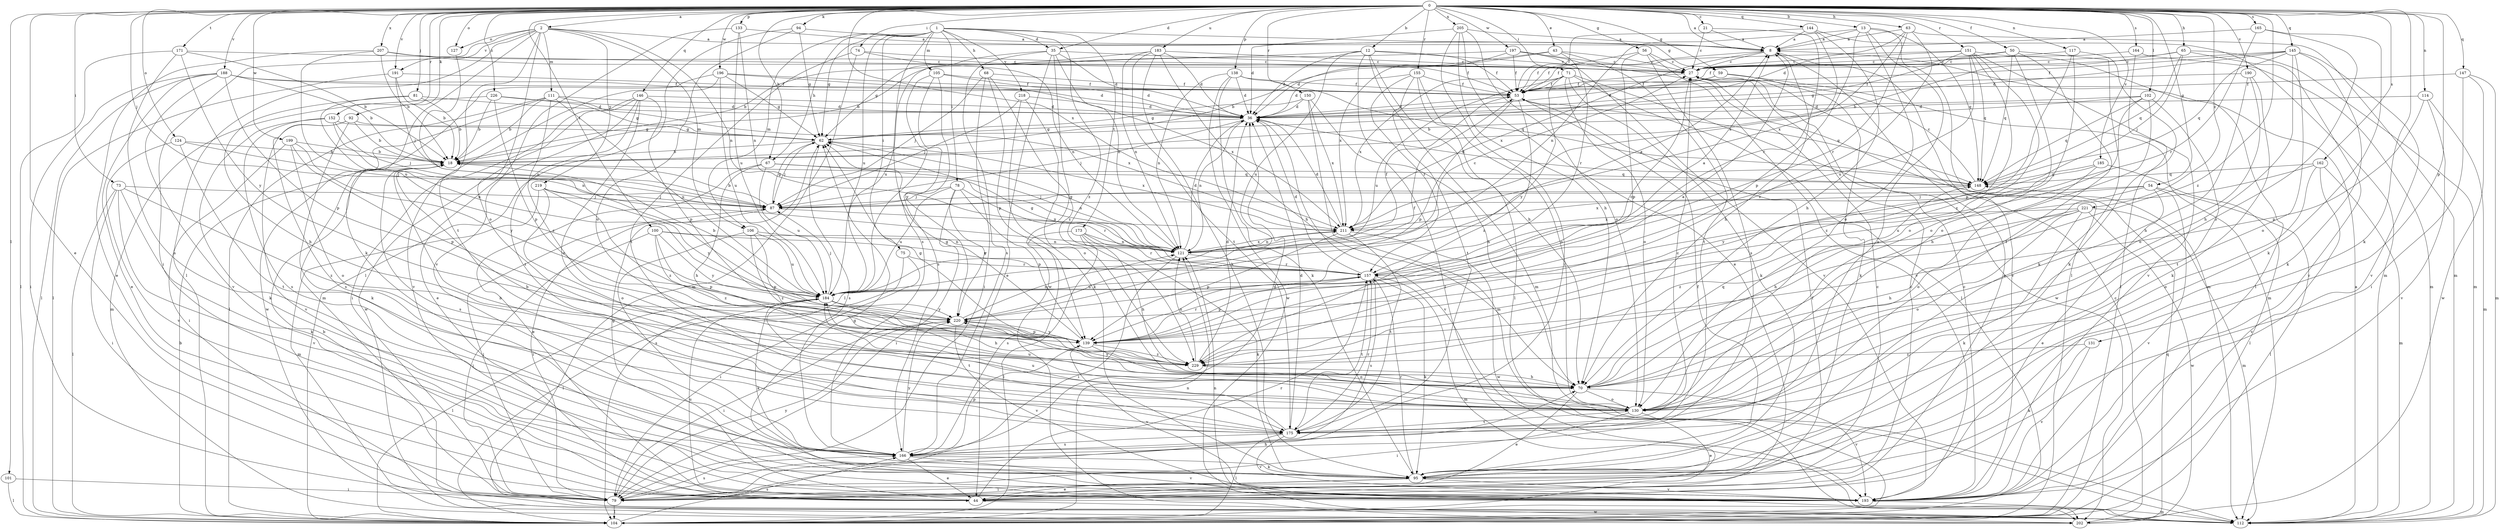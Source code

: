 strict digraph  {
0;
1;
2;
8;
12;
13;
18;
21;
27;
35;
36;
43;
44;
50;
53;
54;
56;
59;
62;
63;
65;
67;
68;
70;
71;
73;
74;
75;
78;
79;
81;
87;
92;
94;
95;
100;
101;
102;
104;
105;
106;
111;
112;
114;
117;
121;
124;
127;
130;
131;
133;
138;
139;
144;
145;
146;
147;
148;
150;
151;
152;
155;
157;
162;
164;
165;
166;
171;
173;
175;
183;
184;
185;
188;
190;
191;
193;
196;
197;
199;
202;
205;
207;
211;
218;
219;
220;
221;
226;
229;
0 -> 2  [label=a];
0 -> 8  [label=a];
0 -> 12  [label=b];
0 -> 13  [label=b];
0 -> 21  [label=c];
0 -> 35  [label=d];
0 -> 43  [label=e];
0 -> 44  [label=e];
0 -> 50  [label=f];
0 -> 54  [label=g];
0 -> 56  [label=g];
0 -> 59  [label=g];
0 -> 63  [label=h];
0 -> 65  [label=h];
0 -> 67  [label=h];
0 -> 71  [label=i];
0 -> 73  [label=i];
0 -> 74  [label=i];
0 -> 81  [label=j];
0 -> 87  [label=j];
0 -> 92  [label=k];
0 -> 94  [label=k];
0 -> 95  [label=k];
0 -> 100  [label=l];
0 -> 101  [label=l];
0 -> 102  [label=l];
0 -> 114  [label=n];
0 -> 117  [label=n];
0 -> 124  [label=o];
0 -> 127  [label=o];
0 -> 131  [label=p];
0 -> 133  [label=p];
0 -> 138  [label=p];
0 -> 144  [label=q];
0 -> 145  [label=q];
0 -> 146  [label=q];
0 -> 147  [label=q];
0 -> 150  [label=r];
0 -> 151  [label=r];
0 -> 152  [label=r];
0 -> 155  [label=r];
0 -> 162  [label=s];
0 -> 164  [label=s];
0 -> 165  [label=s];
0 -> 171  [label=t];
0 -> 183  [label=u];
0 -> 185  [label=v];
0 -> 188  [label=v];
0 -> 190  [label=v];
0 -> 191  [label=v];
0 -> 196  [label=w];
0 -> 197  [label=w];
0 -> 199  [label=w];
0 -> 205  [label=x];
0 -> 207  [label=x];
0 -> 211  [label=x];
0 -> 221  [label=z];
0 -> 226  [label=z];
0 -> 229  [label=z];
1 -> 35  [label=d];
1 -> 59  [label=g];
1 -> 62  [label=g];
1 -> 67  [label=h];
1 -> 68  [label=h];
1 -> 75  [label=i];
1 -> 78  [label=i];
1 -> 105  [label=m];
1 -> 106  [label=m];
1 -> 166  [label=s];
1 -> 173  [label=t];
1 -> 184  [label=u];
1 -> 218  [label=y];
1 -> 229  [label=z];
2 -> 8  [label=a];
2 -> 79  [label=i];
2 -> 95  [label=k];
2 -> 104  [label=l];
2 -> 106  [label=m];
2 -> 111  [label=m];
2 -> 121  [label=n];
2 -> 127  [label=o];
2 -> 130  [label=o];
2 -> 175  [label=t];
2 -> 191  [label=v];
2 -> 219  [label=y];
8 -> 27  [label=c];
8 -> 53  [label=f];
8 -> 70  [label=h];
8 -> 193  [label=v];
8 -> 211  [label=x];
12 -> 18  [label=b];
12 -> 27  [label=c];
12 -> 36  [label=d];
12 -> 53  [label=f];
12 -> 70  [label=h];
12 -> 104  [label=l];
12 -> 112  [label=m];
12 -> 184  [label=u];
13 -> 8  [label=a];
13 -> 104  [label=l];
13 -> 121  [label=n];
13 -> 130  [label=o];
13 -> 139  [label=p];
13 -> 148  [label=q];
13 -> 166  [label=s];
18 -> 148  [label=q];
18 -> 166  [label=s];
21 -> 8  [label=a];
21 -> 27  [label=c];
21 -> 157  [label=r];
27 -> 53  [label=f];
35 -> 27  [label=c];
35 -> 36  [label=d];
35 -> 44  [label=e];
35 -> 121  [label=n];
35 -> 166  [label=s];
35 -> 184  [label=u];
35 -> 202  [label=w];
36 -> 62  [label=g];
36 -> 87  [label=j];
36 -> 121  [label=n];
36 -> 193  [label=v];
43 -> 18  [label=b];
43 -> 27  [label=c];
43 -> 36  [label=d];
43 -> 157  [label=r];
43 -> 175  [label=t];
44 -> 8  [label=a];
44 -> 18  [label=b];
44 -> 27  [label=c];
44 -> 62  [label=g];
44 -> 157  [label=r];
44 -> 184  [label=u];
44 -> 202  [label=w];
50 -> 27  [label=c];
50 -> 53  [label=f];
50 -> 95  [label=k];
50 -> 130  [label=o];
50 -> 148  [label=q];
50 -> 175  [label=t];
53 -> 36  [label=d];
53 -> 139  [label=p];
53 -> 148  [label=q];
53 -> 229  [label=z];
54 -> 44  [label=e];
54 -> 70  [label=h];
54 -> 87  [label=j];
54 -> 104  [label=l];
54 -> 193  [label=v];
54 -> 211  [label=x];
56 -> 27  [label=c];
56 -> 53  [label=f];
56 -> 139  [label=p];
56 -> 166  [label=s];
56 -> 193  [label=v];
59 -> 36  [label=d];
59 -> 53  [label=f];
59 -> 95  [label=k];
59 -> 112  [label=m];
62 -> 18  [label=b];
62 -> 87  [label=j];
62 -> 166  [label=s];
62 -> 211  [label=x];
63 -> 8  [label=a];
63 -> 36  [label=d];
63 -> 112  [label=m];
63 -> 157  [label=r];
63 -> 211  [label=x];
63 -> 229  [label=z];
65 -> 18  [label=b];
65 -> 27  [label=c];
65 -> 87  [label=j];
65 -> 112  [label=m];
65 -> 148  [label=q];
65 -> 193  [label=v];
67 -> 44  [label=e];
67 -> 70  [label=h];
67 -> 121  [label=n];
67 -> 148  [label=q];
67 -> 184  [label=u];
68 -> 53  [label=f];
68 -> 79  [label=i];
68 -> 87  [label=j];
68 -> 139  [label=p];
68 -> 229  [label=z];
70 -> 44  [label=e];
70 -> 130  [label=o];
70 -> 148  [label=q];
70 -> 193  [label=v];
70 -> 220  [label=y];
71 -> 53  [label=f];
71 -> 95  [label=k];
71 -> 104  [label=l];
71 -> 130  [label=o];
71 -> 184  [label=u];
71 -> 202  [label=w];
71 -> 211  [label=x];
71 -> 220  [label=y];
73 -> 79  [label=i];
73 -> 87  [label=j];
73 -> 95  [label=k];
73 -> 104  [label=l];
73 -> 193  [label=v];
73 -> 229  [label=z];
74 -> 27  [label=c];
74 -> 112  [label=m];
74 -> 121  [label=n];
74 -> 175  [label=t];
75 -> 79  [label=i];
75 -> 104  [label=l];
75 -> 157  [label=r];
78 -> 79  [label=i];
78 -> 87  [label=j];
78 -> 139  [label=p];
78 -> 157  [label=r];
78 -> 184  [label=u];
78 -> 220  [label=y];
79 -> 27  [label=c];
79 -> 53  [label=f];
79 -> 70  [label=h];
79 -> 87  [label=j];
79 -> 104  [label=l];
79 -> 166  [label=s];
79 -> 220  [label=y];
81 -> 18  [label=b];
81 -> 36  [label=d];
81 -> 70  [label=h];
81 -> 184  [label=u];
87 -> 18  [label=b];
87 -> 62  [label=g];
87 -> 79  [label=i];
87 -> 211  [label=x];
92 -> 18  [label=b];
92 -> 62  [label=g];
92 -> 95  [label=k];
92 -> 166  [label=s];
92 -> 193  [label=v];
94 -> 8  [label=a];
94 -> 62  [label=g];
94 -> 104  [label=l];
94 -> 130  [label=o];
95 -> 44  [label=e];
95 -> 53  [label=f];
95 -> 79  [label=i];
95 -> 157  [label=r];
95 -> 193  [label=v];
100 -> 79  [label=i];
100 -> 121  [label=n];
100 -> 139  [label=p];
100 -> 157  [label=r];
100 -> 220  [label=y];
100 -> 229  [label=z];
101 -> 79  [label=i];
101 -> 104  [label=l];
102 -> 18  [label=b];
102 -> 36  [label=d];
102 -> 70  [label=h];
102 -> 148  [label=q];
102 -> 175  [label=t];
102 -> 229  [label=z];
104 -> 18  [label=b];
104 -> 121  [label=n];
104 -> 166  [label=s];
105 -> 36  [label=d];
105 -> 53  [label=f];
105 -> 104  [label=l];
105 -> 166  [label=s];
105 -> 220  [label=y];
106 -> 121  [label=n];
106 -> 139  [label=p];
106 -> 166  [label=s];
106 -> 184  [label=u];
106 -> 229  [label=z];
111 -> 18  [label=b];
111 -> 36  [label=d];
111 -> 104  [label=l];
111 -> 184  [label=u];
111 -> 202  [label=w];
111 -> 211  [label=x];
111 -> 229  [label=z];
112 -> 8  [label=a];
112 -> 121  [label=n];
114 -> 36  [label=d];
114 -> 112  [label=m];
114 -> 139  [label=p];
114 -> 193  [label=v];
117 -> 27  [label=c];
117 -> 95  [label=k];
117 -> 130  [label=o];
117 -> 139  [label=p];
121 -> 8  [label=a];
121 -> 27  [label=c];
121 -> 36  [label=d];
121 -> 53  [label=f];
121 -> 62  [label=g];
121 -> 79  [label=i];
121 -> 157  [label=r];
121 -> 211  [label=x];
124 -> 18  [label=b];
124 -> 87  [label=j];
124 -> 175  [label=t];
124 -> 193  [label=v];
127 -> 184  [label=u];
130 -> 18  [label=b];
130 -> 44  [label=e];
130 -> 79  [label=i];
130 -> 175  [label=t];
130 -> 184  [label=u];
131 -> 95  [label=k];
131 -> 193  [label=v];
131 -> 229  [label=z];
133 -> 8  [label=a];
133 -> 121  [label=n];
133 -> 184  [label=u];
133 -> 193  [label=v];
138 -> 36  [label=d];
138 -> 53  [label=f];
138 -> 95  [label=k];
138 -> 121  [label=n];
138 -> 148  [label=q];
138 -> 202  [label=w];
139 -> 8  [label=a];
139 -> 62  [label=g];
139 -> 130  [label=o];
139 -> 157  [label=r];
139 -> 193  [label=v];
139 -> 220  [label=y];
139 -> 229  [label=z];
144 -> 8  [label=a];
144 -> 53  [label=f];
144 -> 70  [label=h];
144 -> 112  [label=m];
144 -> 211  [label=x];
145 -> 27  [label=c];
145 -> 36  [label=d];
145 -> 53  [label=f];
145 -> 70  [label=h];
145 -> 95  [label=k];
145 -> 130  [label=o];
145 -> 148  [label=q];
145 -> 193  [label=v];
146 -> 36  [label=d];
146 -> 44  [label=e];
146 -> 79  [label=i];
146 -> 130  [label=o];
146 -> 139  [label=p];
146 -> 175  [label=t];
146 -> 202  [label=w];
147 -> 53  [label=f];
147 -> 79  [label=i];
147 -> 112  [label=m];
147 -> 202  [label=w];
148 -> 27  [label=c];
148 -> 36  [label=d];
148 -> 87  [label=j];
150 -> 36  [label=d];
150 -> 62  [label=g];
150 -> 70  [label=h];
150 -> 112  [label=m];
150 -> 211  [label=x];
151 -> 27  [label=c];
151 -> 53  [label=f];
151 -> 62  [label=g];
151 -> 104  [label=l];
151 -> 130  [label=o];
151 -> 148  [label=q];
151 -> 184  [label=u];
151 -> 193  [label=v];
151 -> 229  [label=z];
152 -> 62  [label=g];
152 -> 87  [label=j];
152 -> 95  [label=k];
152 -> 121  [label=n];
152 -> 166  [label=s];
155 -> 36  [label=d];
155 -> 53  [label=f];
155 -> 104  [label=l];
155 -> 130  [label=o];
155 -> 157  [label=r];
155 -> 175  [label=t];
157 -> 8  [label=a];
157 -> 36  [label=d];
157 -> 62  [label=g];
157 -> 95  [label=k];
157 -> 112  [label=m];
157 -> 139  [label=p];
157 -> 166  [label=s];
157 -> 175  [label=t];
157 -> 184  [label=u];
162 -> 112  [label=m];
162 -> 130  [label=o];
162 -> 148  [label=q];
162 -> 184  [label=u];
162 -> 193  [label=v];
164 -> 27  [label=c];
164 -> 104  [label=l];
164 -> 112  [label=m];
165 -> 8  [label=a];
165 -> 95  [label=k];
165 -> 130  [label=o];
165 -> 157  [label=r];
166 -> 36  [label=d];
166 -> 44  [label=e];
166 -> 95  [label=k];
166 -> 139  [label=p];
166 -> 193  [label=v];
166 -> 220  [label=y];
171 -> 18  [label=b];
171 -> 27  [label=c];
171 -> 104  [label=l];
171 -> 166  [label=s];
171 -> 220  [label=y];
173 -> 70  [label=h];
173 -> 95  [label=k];
173 -> 104  [label=l];
173 -> 121  [label=n];
173 -> 157  [label=r];
173 -> 166  [label=s];
175 -> 18  [label=b];
175 -> 27  [label=c];
175 -> 36  [label=d];
175 -> 104  [label=l];
175 -> 157  [label=r];
175 -> 166  [label=s];
175 -> 184  [label=u];
175 -> 193  [label=v];
183 -> 27  [label=c];
183 -> 36  [label=d];
183 -> 62  [label=g];
183 -> 70  [label=h];
183 -> 95  [label=k];
183 -> 121  [label=n];
183 -> 175  [label=t];
184 -> 18  [label=b];
184 -> 70  [label=h];
184 -> 87  [label=j];
184 -> 95  [label=k];
184 -> 104  [label=l];
184 -> 175  [label=t];
184 -> 220  [label=y];
185 -> 104  [label=l];
185 -> 130  [label=o];
185 -> 148  [label=q];
185 -> 220  [label=y];
188 -> 18  [label=b];
188 -> 36  [label=d];
188 -> 44  [label=e];
188 -> 53  [label=f];
188 -> 79  [label=i];
188 -> 104  [label=l];
188 -> 139  [label=p];
188 -> 193  [label=v];
190 -> 53  [label=f];
190 -> 70  [label=h];
190 -> 95  [label=k];
190 -> 130  [label=o];
191 -> 18  [label=b];
191 -> 53  [label=f];
191 -> 87  [label=j];
191 -> 104  [label=l];
193 -> 27  [label=c];
193 -> 62  [label=g];
193 -> 112  [label=m];
196 -> 53  [label=f];
196 -> 62  [label=g];
196 -> 112  [label=m];
196 -> 184  [label=u];
196 -> 193  [label=v];
196 -> 211  [label=x];
197 -> 18  [label=b];
197 -> 27  [label=c];
197 -> 53  [label=f];
197 -> 112  [label=m];
197 -> 193  [label=v];
197 -> 211  [label=x];
199 -> 18  [label=b];
199 -> 79  [label=i];
199 -> 130  [label=o];
199 -> 139  [label=p];
199 -> 220  [label=y];
202 -> 27  [label=c];
202 -> 148  [label=q];
205 -> 8  [label=a];
205 -> 36  [label=d];
205 -> 44  [label=e];
205 -> 70  [label=h];
205 -> 79  [label=i];
205 -> 130  [label=o];
207 -> 18  [label=b];
207 -> 27  [label=c];
207 -> 44  [label=e];
207 -> 53  [label=f];
207 -> 184  [label=u];
211 -> 36  [label=d];
211 -> 121  [label=n];
211 -> 139  [label=p];
211 -> 175  [label=t];
211 -> 202  [label=w];
218 -> 36  [label=d];
218 -> 87  [label=j];
218 -> 95  [label=k];
218 -> 130  [label=o];
219 -> 87  [label=j];
219 -> 112  [label=m];
219 -> 130  [label=o];
219 -> 220  [label=y];
219 -> 229  [label=z];
220 -> 27  [label=c];
220 -> 53  [label=f];
220 -> 79  [label=i];
220 -> 121  [label=n];
220 -> 139  [label=p];
220 -> 193  [label=v];
221 -> 70  [label=h];
221 -> 95  [label=k];
221 -> 112  [label=m];
221 -> 130  [label=o];
221 -> 202  [label=w];
221 -> 211  [label=x];
221 -> 229  [label=z];
226 -> 18  [label=b];
226 -> 36  [label=d];
226 -> 62  [label=g];
226 -> 112  [label=m];
226 -> 139  [label=p];
229 -> 36  [label=d];
229 -> 62  [label=g];
229 -> 70  [label=h];
229 -> 121  [label=n];
}
